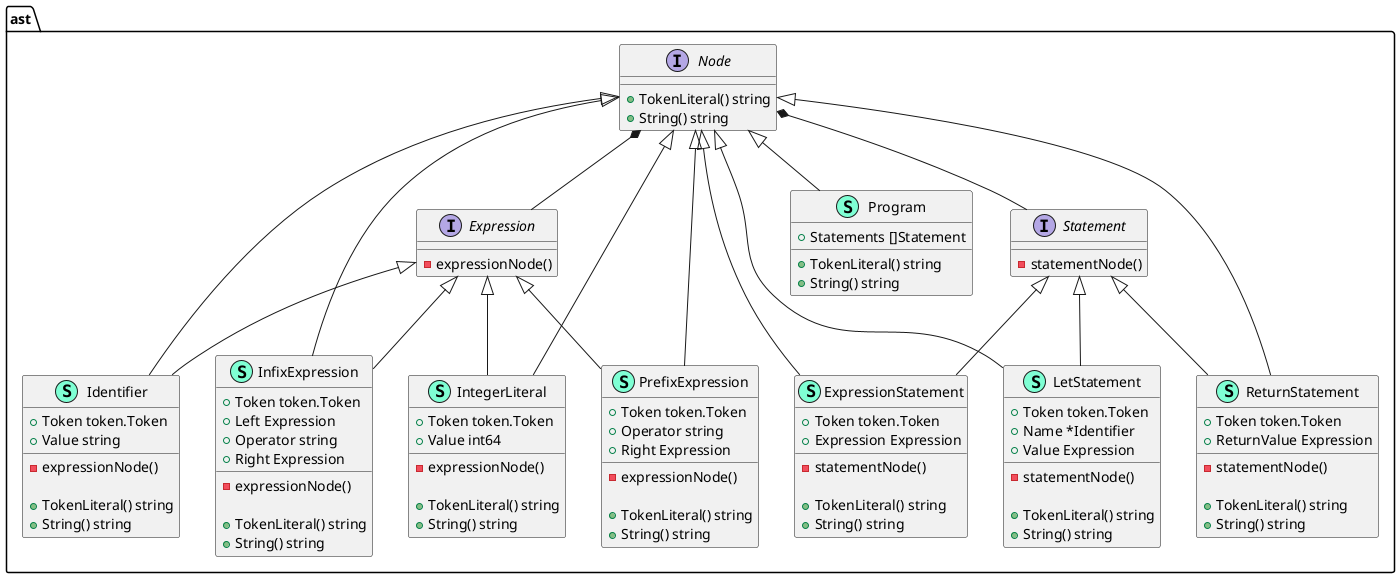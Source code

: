 @startuml
namespace ast {
    interface Expression  {
        - expressionNode() 

    }
    class ExpressionStatement << (S,Aquamarine) >> {
        + Token token.Token
        + Expression Expression

        - statementNode() 

        + TokenLiteral() string
        + String() string

    }
    class Identifier << (S,Aquamarine) >> {
        + Token token.Token
        + Value string

        - expressionNode() 

        + TokenLiteral() string
        + String() string

    }
    class InfixExpression << (S,Aquamarine) >> {
        + Token token.Token
        + Left Expression
        + Operator string
        + Right Expression

        - expressionNode() 

        + TokenLiteral() string
        + String() string

    }
    class IntegerLiteral << (S,Aquamarine) >> {
        + Token token.Token
        + Value int64

        - expressionNode() 

        + TokenLiteral() string
        + String() string

    }
    class LetStatement << (S,Aquamarine) >> {
        + Token token.Token
        + Name *Identifier
        + Value Expression

        - statementNode() 

        + TokenLiteral() string
        + String() string

    }
    interface Node  {
        + TokenLiteral() string
        + String() string

    }
    class PrefixExpression << (S,Aquamarine) >> {
        + Token token.Token
        + Operator string
        + Right Expression

        - expressionNode() 

        + TokenLiteral() string
        + String() string

    }
    class Program << (S,Aquamarine) >> {
        + Statements []Statement

        + TokenLiteral() string
        + String() string

    }
    class ReturnStatement << (S,Aquamarine) >> {
        + Token token.Token
        + ReturnValue Expression

        - statementNode() 

        + TokenLiteral() string
        + String() string

    }
    interface Statement  {
        - statementNode() 

    }
}
"ast.Node" *-- "ast.Expression"
"ast.Node" *-- "ast.Statement"

"ast.Node" <|-- "ast.ExpressionStatement"
"ast.Statement" <|-- "ast.ExpressionStatement"
"ast.Expression" <|-- "ast.Identifier"
"ast.Node" <|-- "ast.Identifier"
"ast.Expression" <|-- "ast.InfixExpression"
"ast.Node" <|-- "ast.InfixExpression"
"ast.Expression" <|-- "ast.IntegerLiteral"
"ast.Node" <|-- "ast.IntegerLiteral"
"ast.Node" <|-- "ast.LetStatement"
"ast.Statement" <|-- "ast.LetStatement"
"ast.Expression" <|-- "ast.PrefixExpression"
"ast.Node" <|-- "ast.PrefixExpression"
"ast.Node" <|-- "ast.Program"
"ast.Node" <|-- "ast.ReturnStatement"
"ast.Statement" <|-- "ast.ReturnStatement"

@enduml
